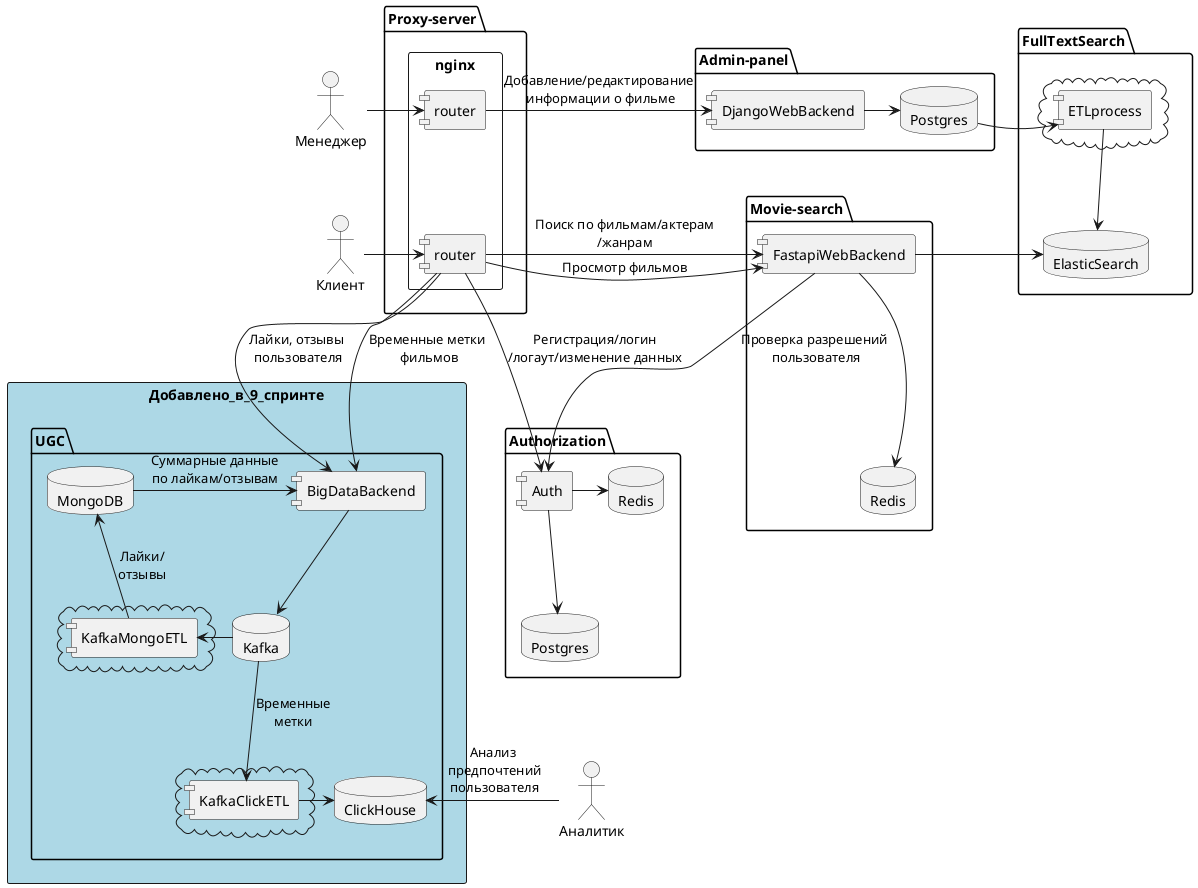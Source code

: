 "@startuml Planning architecture"
skinparam componentStyle uml1

actor Менеджер as Manager
actor Клиент as Client
actor Аналитик as BI

package Authorization {
    component Auth
    database Redis as redis2
    database Postgres as postgres2
}

package Proxy-server {
    rectangle nginx {
        component router as router1
        component router as router2
    }
}

package Admin-panel {
    component DjangoWebBackend as django
    database Postgres as postgres1
}

package FullTextSearch {
    cloud {
        component ETLprocess as etl
    }
    database ElasticSearch
}

package Movie-search {
    component FastapiWebBackend as fastapi
    database Redis as redis1
}

rectangle Добавлено_в_9_спринте #LightBlue{
    package UGC {
        component BigDataBackend as bigdata
        database Kafka
        database ClickHouse as click
        database MongoDB as mongo
        cloud {
            component KafkaClickETL as etl2
        }
        cloud {
            component KafkaMongoETL as etl3
        }
    }
}

Manager -[hidden]-> Client
router1 -[hidden]-> router2
fastapi -d-> Auth: Проверка разрешений\n пользователя
Manager -> router1
Client -l-> router2
router1 -> django: Добавление/редактирование\n информации о фильме
django -> postgres1
postgres1 -r-> etl
etl -d-> ElasticSearch
router2 -l-> fastapi: Поиск по фильмам/актерам\n/жанрам
router2 -l-> fastapi: Просмотр фильмов
fastapi --> redis1
fastapi -> ElasticSearch
router2 -> Auth: Регистрация/логин\n/логаут/изменение данных
Auth -d-> postgres2
Auth -> redis2
router2 -d-> bigdata: Временные метки\n фильмов
router2 -d-> bigdata: Лайки, отзывы\n пользователя
bigdata -d-> Kafka
Kafka -d-> etl2: Временные\nметки
etl2 -> click
BI -> click: Анализ\n предпочтений\n пользователя
Kafka -> etl3
etl3 -u-> mongo: Лайки/\nотзывы
mongo -> bigdata: Суммарные данные\nпо лайкам/отзывам

@enduml 